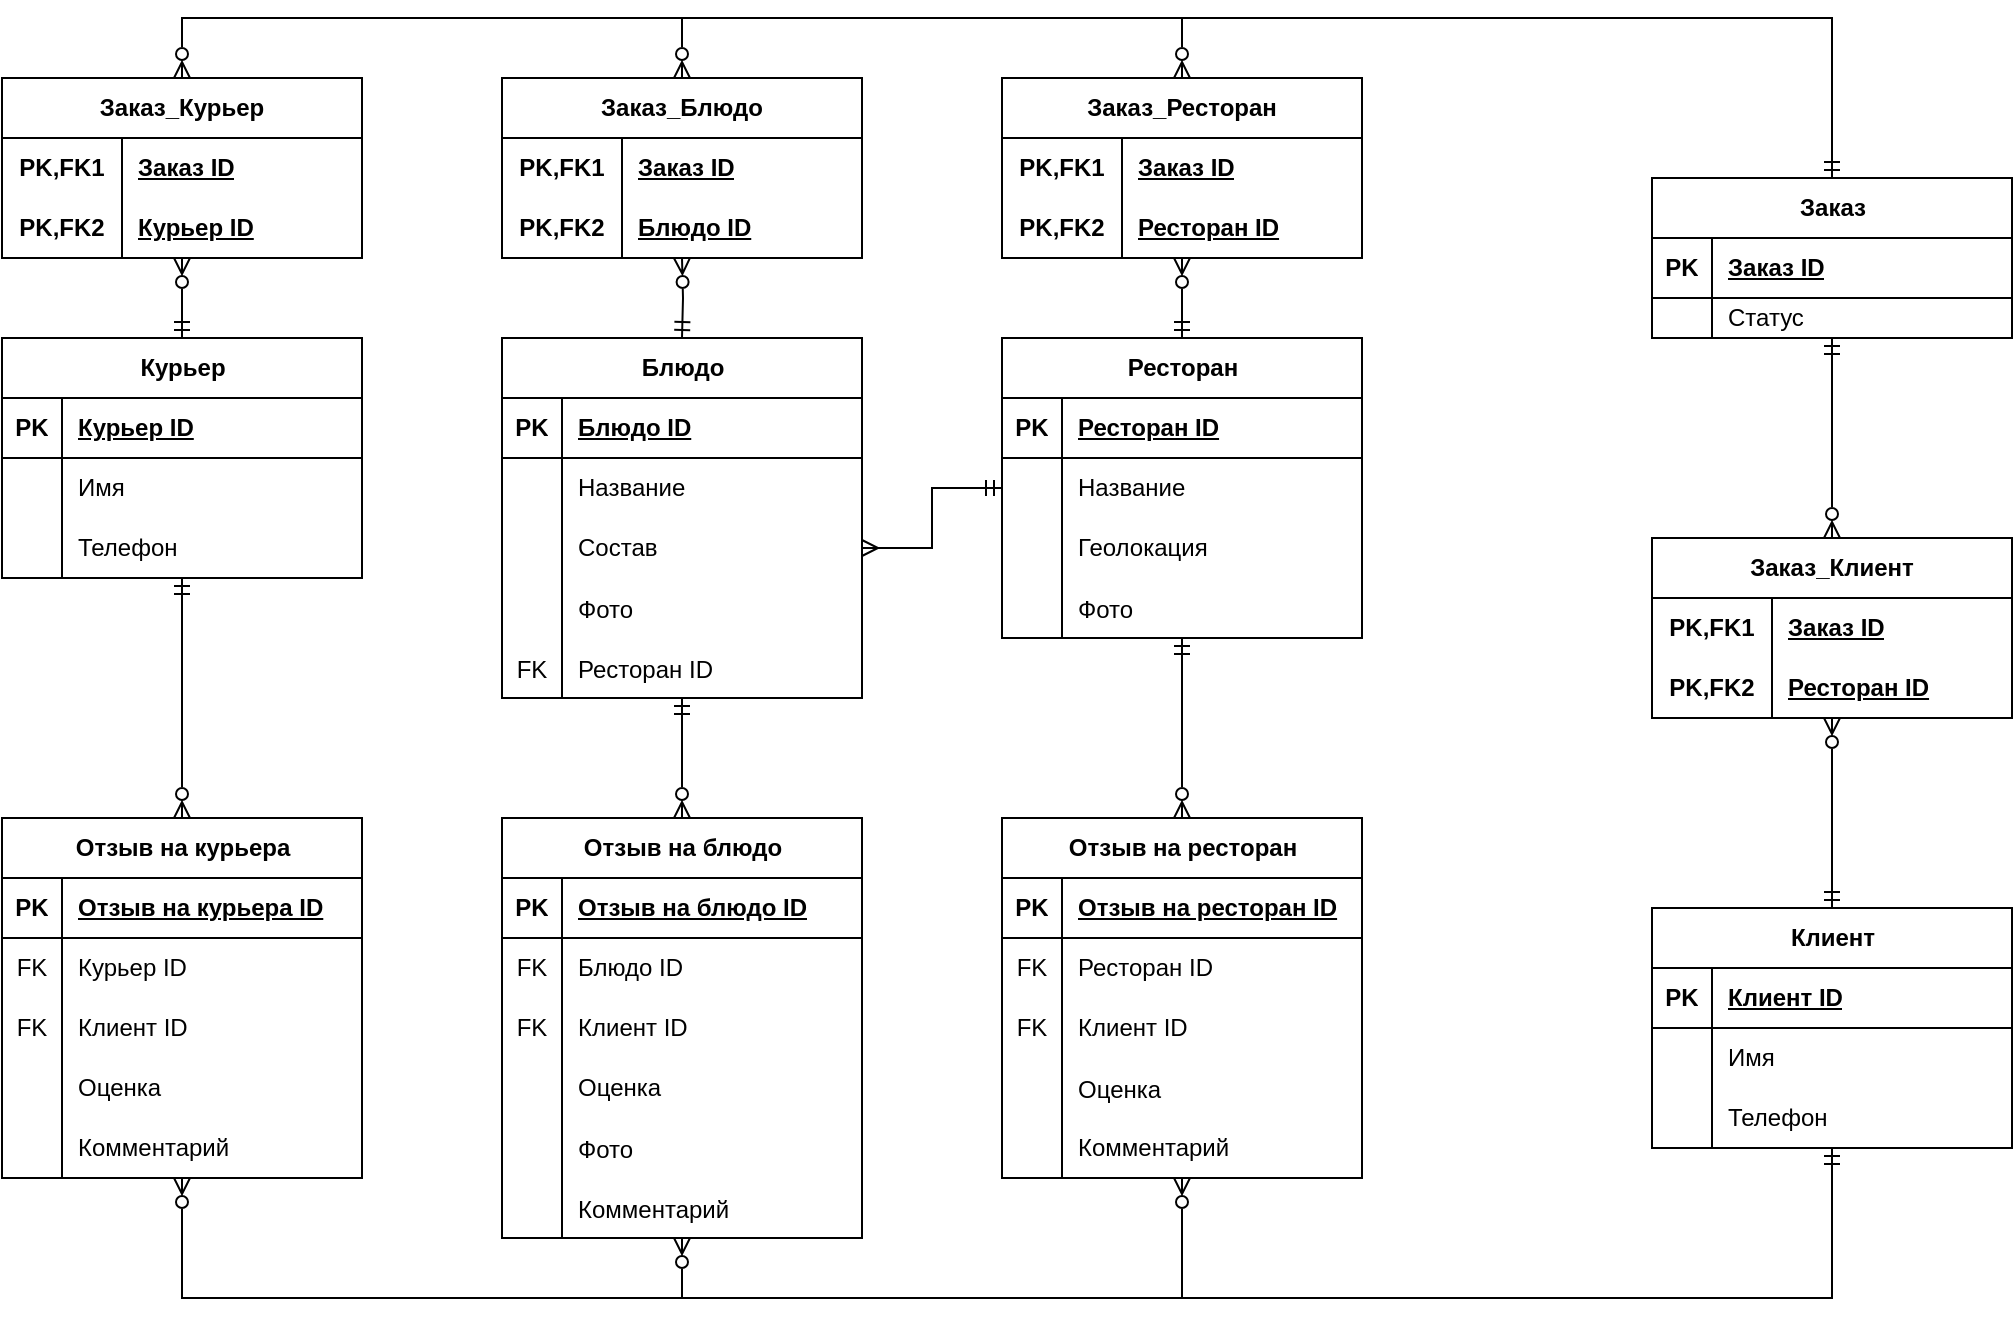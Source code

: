 <mxfile version="24.8.0">
  <diagram name="Page-1" id="Hon-2v7hIfbBx7mo5W0H">
    <mxGraphModel dx="977" dy="501" grid="1" gridSize="10" guides="1" tooltips="1" connect="1" arrows="1" fold="1" page="1" pageScale="1" pageWidth="850" pageHeight="1100" math="0" shadow="0">
      <root>
        <mxCell id="0" />
        <mxCell id="1" parent="0" />
        <mxCell id="lwvq9yXjSeHKphYVTlio-6" style="edgeStyle=orthogonalEdgeStyle;rounded=0;orthogonalLoop=1;jettySize=auto;html=1;endArrow=ERzeroToMany;endFill=0;startArrow=ERmandOne;startFill=0;" edge="1" parent="1" source="Fh8ir5fyB9EwEvUNNHdN-1" target="Fh8ir5fyB9EwEvUNNHdN-46">
          <mxGeometry relative="1" as="geometry">
            <Array as="points">
              <mxPoint x="1000" y="880" />
              <mxPoint x="425" y="880" />
            </Array>
          </mxGeometry>
        </mxCell>
        <mxCell id="lwvq9yXjSeHKphYVTlio-9" style="edgeStyle=orthogonalEdgeStyle;rounded=0;orthogonalLoop=1;jettySize=auto;html=1;startArrow=ERmandOne;startFill=0;endArrow=ERzeroToMany;endFill=0;" edge="1" parent="1" source="Fh8ir5fyB9EwEvUNNHdN-1" target="Fh8ir5fyB9EwEvUNNHdN-98">
          <mxGeometry relative="1" as="geometry">
            <Array as="points">
              <mxPoint x="1000" y="880" />
              <mxPoint x="175" y="880" />
            </Array>
          </mxGeometry>
        </mxCell>
        <mxCell id="Fh8ir5fyB9EwEvUNNHdN-1" value="Клиент" style="shape=table;startSize=30;container=1;collapsible=1;childLayout=tableLayout;fixedRows=1;rowLines=0;fontStyle=1;align=center;resizeLast=1;html=1;" parent="1" vertex="1">
          <mxGeometry x="910" y="685" width="180" height="120" as="geometry">
            <mxRectangle x="320" y="720" width="80" height="30" as="alternateBounds" />
          </mxGeometry>
        </mxCell>
        <mxCell id="Fh8ir5fyB9EwEvUNNHdN-2" value="" style="shape=tableRow;horizontal=0;startSize=0;swimlaneHead=0;swimlaneBody=0;fillColor=none;collapsible=0;dropTarget=0;points=[[0,0.5],[1,0.5]];portConstraint=eastwest;top=0;left=0;right=0;bottom=1;" parent="Fh8ir5fyB9EwEvUNNHdN-1" vertex="1">
          <mxGeometry y="30" width="180" height="30" as="geometry" />
        </mxCell>
        <mxCell id="Fh8ir5fyB9EwEvUNNHdN-3" value="PK" style="shape=partialRectangle;connectable=0;fillColor=none;top=0;left=0;bottom=0;right=0;fontStyle=1;overflow=hidden;whiteSpace=wrap;html=1;" parent="Fh8ir5fyB9EwEvUNNHdN-2" vertex="1">
          <mxGeometry width="30" height="30" as="geometry">
            <mxRectangle width="30" height="30" as="alternateBounds" />
          </mxGeometry>
        </mxCell>
        <mxCell id="Fh8ir5fyB9EwEvUNNHdN-4" value="Клиент ID" style="shape=partialRectangle;connectable=0;fillColor=none;top=0;left=0;bottom=0;right=0;align=left;spacingLeft=6;fontStyle=5;overflow=hidden;whiteSpace=wrap;html=1;" parent="Fh8ir5fyB9EwEvUNNHdN-2" vertex="1">
          <mxGeometry x="30" width="150" height="30" as="geometry">
            <mxRectangle width="150" height="30" as="alternateBounds" />
          </mxGeometry>
        </mxCell>
        <mxCell id="Fh8ir5fyB9EwEvUNNHdN-8" value="" style="shape=tableRow;horizontal=0;startSize=0;swimlaneHead=0;swimlaneBody=0;fillColor=none;collapsible=0;dropTarget=0;points=[[0,0.5],[1,0.5]];portConstraint=eastwest;top=0;left=0;right=0;bottom=0;" parent="Fh8ir5fyB9EwEvUNNHdN-1" vertex="1">
          <mxGeometry y="60" width="180" height="30" as="geometry" />
        </mxCell>
        <mxCell id="Fh8ir5fyB9EwEvUNNHdN-9" value="" style="shape=partialRectangle;connectable=0;fillColor=none;top=0;left=0;bottom=0;right=0;editable=1;overflow=hidden;whiteSpace=wrap;html=1;" parent="Fh8ir5fyB9EwEvUNNHdN-8" vertex="1">
          <mxGeometry width="30" height="30" as="geometry">
            <mxRectangle width="30" height="30" as="alternateBounds" />
          </mxGeometry>
        </mxCell>
        <mxCell id="Fh8ir5fyB9EwEvUNNHdN-10" value="Имя" style="shape=partialRectangle;connectable=0;fillColor=none;top=0;left=0;bottom=0;right=0;align=left;spacingLeft=6;overflow=hidden;whiteSpace=wrap;html=1;" parent="Fh8ir5fyB9EwEvUNNHdN-8" vertex="1">
          <mxGeometry x="30" width="150" height="30" as="geometry">
            <mxRectangle width="150" height="30" as="alternateBounds" />
          </mxGeometry>
        </mxCell>
        <mxCell id="Fh8ir5fyB9EwEvUNNHdN-11" value="" style="shape=tableRow;horizontal=0;startSize=0;swimlaneHead=0;swimlaneBody=0;fillColor=none;collapsible=0;dropTarget=0;points=[[0,0.5],[1,0.5]];portConstraint=eastwest;top=0;left=0;right=0;bottom=0;" parent="Fh8ir5fyB9EwEvUNNHdN-1" vertex="1">
          <mxGeometry y="90" width="180" height="30" as="geometry" />
        </mxCell>
        <mxCell id="Fh8ir5fyB9EwEvUNNHdN-12" value="" style="shape=partialRectangle;connectable=0;fillColor=none;top=0;left=0;bottom=0;right=0;editable=1;overflow=hidden;whiteSpace=wrap;html=1;" parent="Fh8ir5fyB9EwEvUNNHdN-11" vertex="1">
          <mxGeometry width="30" height="30" as="geometry">
            <mxRectangle width="30" height="30" as="alternateBounds" />
          </mxGeometry>
        </mxCell>
        <mxCell id="Fh8ir5fyB9EwEvUNNHdN-13" value="Телефон" style="shape=partialRectangle;connectable=0;fillColor=none;top=0;left=0;bottom=0;right=0;align=left;spacingLeft=6;overflow=hidden;whiteSpace=wrap;html=1;" parent="Fh8ir5fyB9EwEvUNNHdN-11" vertex="1">
          <mxGeometry x="30" width="150" height="30" as="geometry">
            <mxRectangle width="150" height="30" as="alternateBounds" />
          </mxGeometry>
        </mxCell>
        <mxCell id="Fh8ir5fyB9EwEvUNNHdN-18" value="Заказ" style="shape=table;startSize=30;container=1;collapsible=1;childLayout=tableLayout;fixedRows=1;rowLines=0;fontStyle=1;align=center;resizeLast=1;html=1;" parent="1" vertex="1">
          <mxGeometry x="910" y="320" width="180" height="80" as="geometry">
            <mxRectangle x="320" y="720" width="80" height="30" as="alternateBounds" />
          </mxGeometry>
        </mxCell>
        <mxCell id="Fh8ir5fyB9EwEvUNNHdN-19" value="" style="shape=tableRow;horizontal=0;startSize=0;swimlaneHead=0;swimlaneBody=0;fillColor=none;collapsible=0;dropTarget=0;points=[[0,0.5],[1,0.5]];portConstraint=eastwest;top=0;left=0;right=0;bottom=1;" parent="Fh8ir5fyB9EwEvUNNHdN-18" vertex="1">
          <mxGeometry y="30" width="180" height="30" as="geometry" />
        </mxCell>
        <mxCell id="Fh8ir5fyB9EwEvUNNHdN-20" value="PK" style="shape=partialRectangle;connectable=0;fillColor=none;top=0;left=0;bottom=0;right=0;fontStyle=1;overflow=hidden;whiteSpace=wrap;html=1;" parent="Fh8ir5fyB9EwEvUNNHdN-19" vertex="1">
          <mxGeometry width="30" height="30" as="geometry">
            <mxRectangle width="30" height="30" as="alternateBounds" />
          </mxGeometry>
        </mxCell>
        <mxCell id="Fh8ir5fyB9EwEvUNNHdN-21" value="Заказ ID" style="shape=partialRectangle;connectable=0;fillColor=none;top=0;left=0;bottom=0;right=0;align=left;spacingLeft=6;fontStyle=5;overflow=hidden;whiteSpace=wrap;html=1;" parent="Fh8ir5fyB9EwEvUNNHdN-19" vertex="1">
          <mxGeometry x="30" width="150" height="30" as="geometry">
            <mxRectangle width="150" height="30" as="alternateBounds" />
          </mxGeometry>
        </mxCell>
        <mxCell id="Fh8ir5fyB9EwEvUNNHdN-25" value="" style="shape=tableRow;horizontal=0;startSize=0;swimlaneHead=0;swimlaneBody=0;fillColor=none;collapsible=0;dropTarget=0;points=[[0,0.5],[1,0.5]];portConstraint=eastwest;top=0;left=0;right=0;bottom=0;" parent="Fh8ir5fyB9EwEvUNNHdN-18" vertex="1">
          <mxGeometry y="60" width="180" height="20" as="geometry" />
        </mxCell>
        <mxCell id="Fh8ir5fyB9EwEvUNNHdN-26" value="" style="shape=partialRectangle;connectable=0;fillColor=none;top=0;left=0;bottom=0;right=0;editable=1;overflow=hidden;whiteSpace=wrap;html=1;" parent="Fh8ir5fyB9EwEvUNNHdN-25" vertex="1">
          <mxGeometry width="30" height="20" as="geometry">
            <mxRectangle width="30" height="20" as="alternateBounds" />
          </mxGeometry>
        </mxCell>
        <mxCell id="Fh8ir5fyB9EwEvUNNHdN-27" value="Статус" style="shape=partialRectangle;connectable=0;fillColor=none;top=0;left=0;bottom=0;right=0;align=left;spacingLeft=6;overflow=hidden;whiteSpace=wrap;html=1;" parent="Fh8ir5fyB9EwEvUNNHdN-25" vertex="1">
          <mxGeometry x="30" width="150" height="20" as="geometry">
            <mxRectangle width="150" height="20" as="alternateBounds" />
          </mxGeometry>
        </mxCell>
        <mxCell id="lwvq9yXjSeHKphYVTlio-4" style="edgeStyle=orthogonalEdgeStyle;rounded=0;orthogonalLoop=1;jettySize=auto;html=1;startArrow=ERmandOne;startFill=0;endArrow=ERzeroToMany;endFill=0;" edge="1" parent="1" source="Fh8ir5fyB9EwEvUNNHdN-32" target="Fh8ir5fyB9EwEvUNNHdN-46">
          <mxGeometry relative="1" as="geometry" />
        </mxCell>
        <mxCell id="Fh8ir5fyB9EwEvUNNHdN-32" value="Блюдо" style="shape=table;startSize=30;container=1;collapsible=1;childLayout=tableLayout;fixedRows=1;rowLines=0;fontStyle=1;align=center;resizeLast=1;html=1;" parent="1" vertex="1">
          <mxGeometry x="335" y="400" width="180" height="180" as="geometry" />
        </mxCell>
        <mxCell id="Fh8ir5fyB9EwEvUNNHdN-33" value="" style="shape=tableRow;horizontal=0;startSize=0;swimlaneHead=0;swimlaneBody=0;fillColor=none;collapsible=0;dropTarget=0;points=[[0,0.5],[1,0.5]];portConstraint=eastwest;top=0;left=0;right=0;bottom=1;" parent="Fh8ir5fyB9EwEvUNNHdN-32" vertex="1">
          <mxGeometry y="30" width="180" height="30" as="geometry" />
        </mxCell>
        <mxCell id="Fh8ir5fyB9EwEvUNNHdN-34" value="PK" style="shape=partialRectangle;connectable=0;fillColor=none;top=0;left=0;bottom=0;right=0;fontStyle=1;overflow=hidden;whiteSpace=wrap;html=1;" parent="Fh8ir5fyB9EwEvUNNHdN-33" vertex="1">
          <mxGeometry width="30" height="30" as="geometry">
            <mxRectangle width="30" height="30" as="alternateBounds" />
          </mxGeometry>
        </mxCell>
        <mxCell id="Fh8ir5fyB9EwEvUNNHdN-35" value="Блюдо ID" style="shape=partialRectangle;connectable=0;fillColor=none;top=0;left=0;bottom=0;right=0;align=left;spacingLeft=6;fontStyle=5;overflow=hidden;whiteSpace=wrap;html=1;" parent="Fh8ir5fyB9EwEvUNNHdN-33" vertex="1">
          <mxGeometry x="30" width="150" height="30" as="geometry">
            <mxRectangle width="150" height="30" as="alternateBounds" />
          </mxGeometry>
        </mxCell>
        <mxCell id="Fh8ir5fyB9EwEvUNNHdN-36" value="" style="shape=tableRow;horizontal=0;startSize=0;swimlaneHead=0;swimlaneBody=0;fillColor=none;collapsible=0;dropTarget=0;points=[[0,0.5],[1,0.5]];portConstraint=eastwest;top=0;left=0;right=0;bottom=0;" parent="Fh8ir5fyB9EwEvUNNHdN-32" vertex="1">
          <mxGeometry y="60" width="180" height="30" as="geometry" />
        </mxCell>
        <mxCell id="Fh8ir5fyB9EwEvUNNHdN-37" value="" style="shape=partialRectangle;connectable=0;fillColor=none;top=0;left=0;bottom=0;right=0;editable=1;overflow=hidden;whiteSpace=wrap;html=1;" parent="Fh8ir5fyB9EwEvUNNHdN-36" vertex="1">
          <mxGeometry width="30" height="30" as="geometry">
            <mxRectangle width="30" height="30" as="alternateBounds" />
          </mxGeometry>
        </mxCell>
        <mxCell id="Fh8ir5fyB9EwEvUNNHdN-38" value="Название" style="shape=partialRectangle;connectable=0;fillColor=none;top=0;left=0;bottom=0;right=0;align=left;spacingLeft=6;overflow=hidden;whiteSpace=wrap;html=1;" parent="Fh8ir5fyB9EwEvUNNHdN-36" vertex="1">
          <mxGeometry x="30" width="150" height="30" as="geometry">
            <mxRectangle width="150" height="30" as="alternateBounds" />
          </mxGeometry>
        </mxCell>
        <mxCell id="Fh8ir5fyB9EwEvUNNHdN-39" value="" style="shape=tableRow;horizontal=0;startSize=0;swimlaneHead=0;swimlaneBody=0;fillColor=none;collapsible=0;dropTarget=0;points=[[0,0.5],[1,0.5]];portConstraint=eastwest;top=0;left=0;right=0;bottom=0;" parent="Fh8ir5fyB9EwEvUNNHdN-32" vertex="1">
          <mxGeometry y="90" width="180" height="30" as="geometry" />
        </mxCell>
        <mxCell id="Fh8ir5fyB9EwEvUNNHdN-40" value="" style="shape=partialRectangle;connectable=0;fillColor=none;top=0;left=0;bottom=0;right=0;editable=1;overflow=hidden;whiteSpace=wrap;html=1;" parent="Fh8ir5fyB9EwEvUNNHdN-39" vertex="1">
          <mxGeometry width="30" height="30" as="geometry">
            <mxRectangle width="30" height="30" as="alternateBounds" />
          </mxGeometry>
        </mxCell>
        <mxCell id="Fh8ir5fyB9EwEvUNNHdN-41" value="Состав" style="shape=partialRectangle;connectable=0;fillColor=none;top=0;left=0;bottom=0;right=0;align=left;spacingLeft=6;overflow=hidden;whiteSpace=wrap;html=1;" parent="Fh8ir5fyB9EwEvUNNHdN-39" vertex="1">
          <mxGeometry x="30" width="150" height="30" as="geometry">
            <mxRectangle width="150" height="30" as="alternateBounds" />
          </mxGeometry>
        </mxCell>
        <mxCell id="lwvq9yXjSeHKphYVTlio-14" value="" style="shape=tableRow;horizontal=0;startSize=0;swimlaneHead=0;swimlaneBody=0;fillColor=none;collapsible=0;dropTarget=0;points=[[0,0.5],[1,0.5]];portConstraint=eastwest;top=0;left=0;right=0;bottom=0;" vertex="1" parent="Fh8ir5fyB9EwEvUNNHdN-32">
          <mxGeometry y="120" width="180" height="30" as="geometry" />
        </mxCell>
        <mxCell id="lwvq9yXjSeHKphYVTlio-15" value="" style="shape=partialRectangle;connectable=0;fillColor=none;top=0;left=0;bottom=0;right=0;editable=1;overflow=hidden;" vertex="1" parent="lwvq9yXjSeHKphYVTlio-14">
          <mxGeometry width="30" height="30" as="geometry">
            <mxRectangle width="30" height="30" as="alternateBounds" />
          </mxGeometry>
        </mxCell>
        <mxCell id="lwvq9yXjSeHKphYVTlio-16" value="Фото" style="shape=partialRectangle;connectable=0;fillColor=none;top=0;left=0;bottom=0;right=0;align=left;spacingLeft=6;overflow=hidden;" vertex="1" parent="lwvq9yXjSeHKphYVTlio-14">
          <mxGeometry x="30" width="150" height="30" as="geometry">
            <mxRectangle width="150" height="30" as="alternateBounds" />
          </mxGeometry>
        </mxCell>
        <mxCell id="Fh8ir5fyB9EwEvUNNHdN-117" value="" style="shape=tableRow;horizontal=0;startSize=0;swimlaneHead=0;swimlaneBody=0;fillColor=none;collapsible=0;dropTarget=0;points=[[0,0.5],[1,0.5]];portConstraint=eastwest;top=0;left=0;right=0;bottom=0;" parent="Fh8ir5fyB9EwEvUNNHdN-32" vertex="1">
          <mxGeometry y="150" width="180" height="30" as="geometry" />
        </mxCell>
        <mxCell id="Fh8ir5fyB9EwEvUNNHdN-118" value="FK" style="shape=partialRectangle;connectable=0;fillColor=none;top=0;left=0;bottom=0;right=0;editable=1;overflow=hidden;" parent="Fh8ir5fyB9EwEvUNNHdN-117" vertex="1">
          <mxGeometry width="30" height="30" as="geometry">
            <mxRectangle width="30" height="30" as="alternateBounds" />
          </mxGeometry>
        </mxCell>
        <mxCell id="Fh8ir5fyB9EwEvUNNHdN-119" value="Ресторан ID" style="shape=partialRectangle;connectable=0;fillColor=none;top=0;left=0;bottom=0;right=0;align=left;spacingLeft=6;overflow=hidden;" parent="Fh8ir5fyB9EwEvUNNHdN-117" vertex="1">
          <mxGeometry x="30" width="150" height="30" as="geometry">
            <mxRectangle width="150" height="30" as="alternateBounds" />
          </mxGeometry>
        </mxCell>
        <mxCell id="Fh8ir5fyB9EwEvUNNHdN-46" value="Отзыв на блюдо" style="shape=table;startSize=30;container=1;collapsible=1;childLayout=tableLayout;fixedRows=1;rowLines=0;fontStyle=1;align=center;resizeLast=1;html=1;" parent="1" vertex="1">
          <mxGeometry x="335" y="640" width="180" height="210" as="geometry" />
        </mxCell>
        <mxCell id="Fh8ir5fyB9EwEvUNNHdN-47" value="" style="shape=tableRow;horizontal=0;startSize=0;swimlaneHead=0;swimlaneBody=0;fillColor=none;collapsible=0;dropTarget=0;points=[[0,0.5],[1,0.5]];portConstraint=eastwest;top=0;left=0;right=0;bottom=1;" parent="Fh8ir5fyB9EwEvUNNHdN-46" vertex="1">
          <mxGeometry y="30" width="180" height="30" as="geometry" />
        </mxCell>
        <mxCell id="Fh8ir5fyB9EwEvUNNHdN-48" value="PK" style="shape=partialRectangle;connectable=0;fillColor=none;top=0;left=0;bottom=0;right=0;fontStyle=1;overflow=hidden;whiteSpace=wrap;html=1;" parent="Fh8ir5fyB9EwEvUNNHdN-47" vertex="1">
          <mxGeometry width="30" height="30" as="geometry">
            <mxRectangle width="30" height="30" as="alternateBounds" />
          </mxGeometry>
        </mxCell>
        <mxCell id="Fh8ir5fyB9EwEvUNNHdN-49" value="Отзыв на блюдо ID" style="shape=partialRectangle;connectable=0;fillColor=none;top=0;left=0;bottom=0;right=0;align=left;spacingLeft=6;fontStyle=5;overflow=hidden;whiteSpace=wrap;html=1;" parent="Fh8ir5fyB9EwEvUNNHdN-47" vertex="1">
          <mxGeometry x="30" width="150" height="30" as="geometry">
            <mxRectangle width="150" height="30" as="alternateBounds" />
          </mxGeometry>
        </mxCell>
        <mxCell id="Fh8ir5fyB9EwEvUNNHdN-50" value="" style="shape=tableRow;horizontal=0;startSize=0;swimlaneHead=0;swimlaneBody=0;fillColor=none;collapsible=0;dropTarget=0;points=[[0,0.5],[1,0.5]];portConstraint=eastwest;top=0;left=0;right=0;bottom=0;" parent="Fh8ir5fyB9EwEvUNNHdN-46" vertex="1">
          <mxGeometry y="60" width="180" height="30" as="geometry" />
        </mxCell>
        <mxCell id="Fh8ir5fyB9EwEvUNNHdN-51" value="FK" style="shape=partialRectangle;connectable=0;fillColor=none;top=0;left=0;bottom=0;right=0;editable=1;overflow=hidden;whiteSpace=wrap;html=1;" parent="Fh8ir5fyB9EwEvUNNHdN-50" vertex="1">
          <mxGeometry width="30" height="30" as="geometry">
            <mxRectangle width="30" height="30" as="alternateBounds" />
          </mxGeometry>
        </mxCell>
        <mxCell id="Fh8ir5fyB9EwEvUNNHdN-52" value="Блюдо ID" style="shape=partialRectangle;connectable=0;fillColor=none;top=0;left=0;bottom=0;right=0;align=left;spacingLeft=6;overflow=hidden;whiteSpace=wrap;html=1;" parent="Fh8ir5fyB9EwEvUNNHdN-50" vertex="1">
          <mxGeometry x="30" width="150" height="30" as="geometry">
            <mxRectangle width="150" height="30" as="alternateBounds" />
          </mxGeometry>
        </mxCell>
        <mxCell id="Fh8ir5fyB9EwEvUNNHdN-53" value="" style="shape=tableRow;horizontal=0;startSize=0;swimlaneHead=0;swimlaneBody=0;fillColor=none;collapsible=0;dropTarget=0;points=[[0,0.5],[1,0.5]];portConstraint=eastwest;top=0;left=0;right=0;bottom=0;" parent="Fh8ir5fyB9EwEvUNNHdN-46" vertex="1">
          <mxGeometry y="90" width="180" height="30" as="geometry" />
        </mxCell>
        <mxCell id="Fh8ir5fyB9EwEvUNNHdN-54" value="FK" style="shape=partialRectangle;connectable=0;fillColor=none;top=0;left=0;bottom=0;right=0;editable=1;overflow=hidden;whiteSpace=wrap;html=1;" parent="Fh8ir5fyB9EwEvUNNHdN-53" vertex="1">
          <mxGeometry width="30" height="30" as="geometry">
            <mxRectangle width="30" height="30" as="alternateBounds" />
          </mxGeometry>
        </mxCell>
        <mxCell id="Fh8ir5fyB9EwEvUNNHdN-55" value="Клиент ID" style="shape=partialRectangle;connectable=0;fillColor=none;top=0;left=0;bottom=0;right=0;align=left;spacingLeft=6;overflow=hidden;whiteSpace=wrap;html=1;" parent="Fh8ir5fyB9EwEvUNNHdN-53" vertex="1">
          <mxGeometry x="30" width="150" height="30" as="geometry">
            <mxRectangle width="150" height="30" as="alternateBounds" />
          </mxGeometry>
        </mxCell>
        <mxCell id="Fh8ir5fyB9EwEvUNNHdN-56" value="" style="shape=tableRow;horizontal=0;startSize=0;swimlaneHead=0;swimlaneBody=0;fillColor=none;collapsible=0;dropTarget=0;points=[[0,0.5],[1,0.5]];portConstraint=eastwest;top=0;left=0;right=0;bottom=0;" parent="Fh8ir5fyB9EwEvUNNHdN-46" vertex="1">
          <mxGeometry y="120" width="180" height="30" as="geometry" />
        </mxCell>
        <mxCell id="Fh8ir5fyB9EwEvUNNHdN-57" value="" style="shape=partialRectangle;connectable=0;fillColor=none;top=0;left=0;bottom=0;right=0;editable=1;overflow=hidden;whiteSpace=wrap;html=1;" parent="Fh8ir5fyB9EwEvUNNHdN-56" vertex="1">
          <mxGeometry width="30" height="30" as="geometry">
            <mxRectangle width="30" height="30" as="alternateBounds" />
          </mxGeometry>
        </mxCell>
        <mxCell id="Fh8ir5fyB9EwEvUNNHdN-58" value="Оценка" style="shape=partialRectangle;connectable=0;fillColor=none;top=0;left=0;bottom=0;right=0;align=left;spacingLeft=6;overflow=hidden;whiteSpace=wrap;html=1;" parent="Fh8ir5fyB9EwEvUNNHdN-56" vertex="1">
          <mxGeometry x="30" width="150" height="30" as="geometry">
            <mxRectangle width="150" height="30" as="alternateBounds" />
          </mxGeometry>
        </mxCell>
        <mxCell id="lwvq9yXjSeHKphYVTlio-23" value="" style="shape=tableRow;horizontal=0;startSize=0;swimlaneHead=0;swimlaneBody=0;fillColor=none;collapsible=0;dropTarget=0;points=[[0,0.5],[1,0.5]];portConstraint=eastwest;top=0;left=0;right=0;bottom=0;" vertex="1" parent="Fh8ir5fyB9EwEvUNNHdN-46">
          <mxGeometry y="150" width="180" height="30" as="geometry" />
        </mxCell>
        <mxCell id="lwvq9yXjSeHKphYVTlio-24" value="" style="shape=partialRectangle;connectable=0;fillColor=none;top=0;left=0;bottom=0;right=0;editable=1;overflow=hidden;" vertex="1" parent="lwvq9yXjSeHKphYVTlio-23">
          <mxGeometry width="30" height="30" as="geometry">
            <mxRectangle width="30" height="30" as="alternateBounds" />
          </mxGeometry>
        </mxCell>
        <mxCell id="lwvq9yXjSeHKphYVTlio-25" value="Фото" style="shape=partialRectangle;connectable=0;fillColor=none;top=0;left=0;bottom=0;right=0;align=left;spacingLeft=6;overflow=hidden;" vertex="1" parent="lwvq9yXjSeHKphYVTlio-23">
          <mxGeometry x="30" width="150" height="30" as="geometry">
            <mxRectangle width="150" height="30" as="alternateBounds" />
          </mxGeometry>
        </mxCell>
        <mxCell id="Fh8ir5fyB9EwEvUNNHdN-113" value="" style="shape=tableRow;horizontal=0;startSize=0;swimlaneHead=0;swimlaneBody=0;fillColor=none;collapsible=0;dropTarget=0;points=[[0,0.5],[1,0.5]];portConstraint=eastwest;top=0;left=0;right=0;bottom=0;" parent="Fh8ir5fyB9EwEvUNNHdN-46" vertex="1">
          <mxGeometry y="180" width="180" height="30" as="geometry" />
        </mxCell>
        <mxCell id="Fh8ir5fyB9EwEvUNNHdN-114" value="" style="shape=partialRectangle;connectable=0;fillColor=none;top=0;left=0;bottom=0;right=0;editable=1;overflow=hidden;" parent="Fh8ir5fyB9EwEvUNNHdN-113" vertex="1">
          <mxGeometry width="30" height="30" as="geometry">
            <mxRectangle width="30" height="30" as="alternateBounds" />
          </mxGeometry>
        </mxCell>
        <mxCell id="Fh8ir5fyB9EwEvUNNHdN-115" value="Комментарий" style="shape=partialRectangle;connectable=0;fillColor=none;top=0;left=0;bottom=0;right=0;align=left;spacingLeft=6;overflow=hidden;" parent="Fh8ir5fyB9EwEvUNNHdN-113" vertex="1">
          <mxGeometry x="30" width="150" height="30" as="geometry">
            <mxRectangle width="150" height="30" as="alternateBounds" />
          </mxGeometry>
        </mxCell>
        <mxCell id="Fh8ir5fyB9EwEvUNNHdN-59" value="Ресторан" style="shape=table;startSize=30;container=1;collapsible=1;childLayout=tableLayout;fixedRows=1;rowLines=0;fontStyle=1;align=center;resizeLast=1;html=1;" parent="1" vertex="1">
          <mxGeometry x="585" y="400" width="180" height="150" as="geometry" />
        </mxCell>
        <mxCell id="Fh8ir5fyB9EwEvUNNHdN-60" value="" style="shape=tableRow;horizontal=0;startSize=0;swimlaneHead=0;swimlaneBody=0;fillColor=none;collapsible=0;dropTarget=0;points=[[0,0.5],[1,0.5]];portConstraint=eastwest;top=0;left=0;right=0;bottom=1;" parent="Fh8ir5fyB9EwEvUNNHdN-59" vertex="1">
          <mxGeometry y="30" width="180" height="30" as="geometry" />
        </mxCell>
        <mxCell id="Fh8ir5fyB9EwEvUNNHdN-61" value="PK" style="shape=partialRectangle;connectable=0;fillColor=none;top=0;left=0;bottom=0;right=0;fontStyle=1;overflow=hidden;whiteSpace=wrap;html=1;" parent="Fh8ir5fyB9EwEvUNNHdN-60" vertex="1">
          <mxGeometry width="30" height="30" as="geometry">
            <mxRectangle width="30" height="30" as="alternateBounds" />
          </mxGeometry>
        </mxCell>
        <mxCell id="Fh8ir5fyB9EwEvUNNHdN-62" value="Ресторан ID" style="shape=partialRectangle;connectable=0;fillColor=none;top=0;left=0;bottom=0;right=0;align=left;spacingLeft=6;fontStyle=5;overflow=hidden;whiteSpace=wrap;html=1;" parent="Fh8ir5fyB9EwEvUNNHdN-60" vertex="1">
          <mxGeometry x="30" width="150" height="30" as="geometry">
            <mxRectangle width="150" height="30" as="alternateBounds" />
          </mxGeometry>
        </mxCell>
        <mxCell id="Fh8ir5fyB9EwEvUNNHdN-63" value="" style="shape=tableRow;horizontal=0;startSize=0;swimlaneHead=0;swimlaneBody=0;fillColor=none;collapsible=0;dropTarget=0;points=[[0,0.5],[1,0.5]];portConstraint=eastwest;top=0;left=0;right=0;bottom=0;" parent="Fh8ir5fyB9EwEvUNNHdN-59" vertex="1">
          <mxGeometry y="60" width="180" height="30" as="geometry" />
        </mxCell>
        <mxCell id="Fh8ir5fyB9EwEvUNNHdN-64" value="" style="shape=partialRectangle;connectable=0;fillColor=none;top=0;left=0;bottom=0;right=0;editable=1;overflow=hidden;whiteSpace=wrap;html=1;" parent="Fh8ir5fyB9EwEvUNNHdN-63" vertex="1">
          <mxGeometry width="30" height="30" as="geometry">
            <mxRectangle width="30" height="30" as="alternateBounds" />
          </mxGeometry>
        </mxCell>
        <mxCell id="Fh8ir5fyB9EwEvUNNHdN-65" value="Название" style="shape=partialRectangle;connectable=0;fillColor=none;top=0;left=0;bottom=0;right=0;align=left;spacingLeft=6;overflow=hidden;whiteSpace=wrap;html=1;" parent="Fh8ir5fyB9EwEvUNNHdN-63" vertex="1">
          <mxGeometry x="30" width="150" height="30" as="geometry">
            <mxRectangle width="150" height="30" as="alternateBounds" />
          </mxGeometry>
        </mxCell>
        <mxCell id="Fh8ir5fyB9EwEvUNNHdN-66" value="" style="shape=tableRow;horizontal=0;startSize=0;swimlaneHead=0;swimlaneBody=0;fillColor=none;collapsible=0;dropTarget=0;points=[[0,0.5],[1,0.5]];portConstraint=eastwest;top=0;left=0;right=0;bottom=0;" parent="Fh8ir5fyB9EwEvUNNHdN-59" vertex="1">
          <mxGeometry y="90" width="180" height="30" as="geometry" />
        </mxCell>
        <mxCell id="Fh8ir5fyB9EwEvUNNHdN-67" value="" style="shape=partialRectangle;connectable=0;fillColor=none;top=0;left=0;bottom=0;right=0;editable=1;overflow=hidden;whiteSpace=wrap;html=1;" parent="Fh8ir5fyB9EwEvUNNHdN-66" vertex="1">
          <mxGeometry width="30" height="30" as="geometry">
            <mxRectangle width="30" height="30" as="alternateBounds" />
          </mxGeometry>
        </mxCell>
        <mxCell id="Fh8ir5fyB9EwEvUNNHdN-68" value="Геолокация" style="shape=partialRectangle;connectable=0;fillColor=none;top=0;left=0;bottom=0;right=0;align=left;spacingLeft=6;overflow=hidden;whiteSpace=wrap;html=1;" parent="Fh8ir5fyB9EwEvUNNHdN-66" vertex="1">
          <mxGeometry x="30" width="150" height="30" as="geometry">
            <mxRectangle width="150" height="30" as="alternateBounds" />
          </mxGeometry>
        </mxCell>
        <mxCell id="lwvq9yXjSeHKphYVTlio-20" value="" style="shape=tableRow;horizontal=0;startSize=0;swimlaneHead=0;swimlaneBody=0;fillColor=none;collapsible=0;dropTarget=0;points=[[0,0.5],[1,0.5]];portConstraint=eastwest;top=0;left=0;right=0;bottom=0;" vertex="1" parent="Fh8ir5fyB9EwEvUNNHdN-59">
          <mxGeometry y="120" width="180" height="30" as="geometry" />
        </mxCell>
        <mxCell id="lwvq9yXjSeHKphYVTlio-21" value="" style="shape=partialRectangle;connectable=0;fillColor=none;top=0;left=0;bottom=0;right=0;editable=1;overflow=hidden;" vertex="1" parent="lwvq9yXjSeHKphYVTlio-20">
          <mxGeometry width="30" height="30" as="geometry">
            <mxRectangle width="30" height="30" as="alternateBounds" />
          </mxGeometry>
        </mxCell>
        <mxCell id="lwvq9yXjSeHKphYVTlio-22" value="Фото" style="shape=partialRectangle;connectable=0;fillColor=none;top=0;left=0;bottom=0;right=0;align=left;spacingLeft=6;overflow=hidden;" vertex="1" parent="lwvq9yXjSeHKphYVTlio-20">
          <mxGeometry x="30" width="150" height="30" as="geometry">
            <mxRectangle width="150" height="30" as="alternateBounds" />
          </mxGeometry>
        </mxCell>
        <mxCell id="Fh8ir5fyB9EwEvUNNHdN-72" value="Отзыв на ресторан" style="shape=table;startSize=30;container=1;collapsible=1;childLayout=tableLayout;fixedRows=1;rowLines=0;fontStyle=1;align=center;resizeLast=1;html=1;" parent="1" vertex="1">
          <mxGeometry x="585" y="640" width="180" height="180" as="geometry" />
        </mxCell>
        <mxCell id="Fh8ir5fyB9EwEvUNNHdN-73" value="" style="shape=tableRow;horizontal=0;startSize=0;swimlaneHead=0;swimlaneBody=0;fillColor=none;collapsible=0;dropTarget=0;points=[[0,0.5],[1,0.5]];portConstraint=eastwest;top=0;left=0;right=0;bottom=1;" parent="Fh8ir5fyB9EwEvUNNHdN-72" vertex="1">
          <mxGeometry y="30" width="180" height="30" as="geometry" />
        </mxCell>
        <mxCell id="Fh8ir5fyB9EwEvUNNHdN-74" value="PK" style="shape=partialRectangle;connectable=0;fillColor=none;top=0;left=0;bottom=0;right=0;fontStyle=1;overflow=hidden;whiteSpace=wrap;html=1;" parent="Fh8ir5fyB9EwEvUNNHdN-73" vertex="1">
          <mxGeometry width="30" height="30" as="geometry">
            <mxRectangle width="30" height="30" as="alternateBounds" />
          </mxGeometry>
        </mxCell>
        <mxCell id="Fh8ir5fyB9EwEvUNNHdN-75" value="&lt;span style=&quot;text-align: center; text-wrap: nowrap;&quot;&gt;Отзыв на ресторан ID&lt;/span&gt;" style="shape=partialRectangle;connectable=0;fillColor=none;top=0;left=0;bottom=0;right=0;align=left;spacingLeft=6;fontStyle=5;overflow=hidden;whiteSpace=wrap;html=1;" parent="Fh8ir5fyB9EwEvUNNHdN-73" vertex="1">
          <mxGeometry x="30" width="150" height="30" as="geometry">
            <mxRectangle width="150" height="30" as="alternateBounds" />
          </mxGeometry>
        </mxCell>
        <mxCell id="Fh8ir5fyB9EwEvUNNHdN-76" value="" style="shape=tableRow;horizontal=0;startSize=0;swimlaneHead=0;swimlaneBody=0;fillColor=none;collapsible=0;dropTarget=0;points=[[0,0.5],[1,0.5]];portConstraint=eastwest;top=0;left=0;right=0;bottom=0;" parent="Fh8ir5fyB9EwEvUNNHdN-72" vertex="1">
          <mxGeometry y="60" width="180" height="30" as="geometry" />
        </mxCell>
        <mxCell id="Fh8ir5fyB9EwEvUNNHdN-77" value="FK" style="shape=partialRectangle;connectable=0;fillColor=none;top=0;left=0;bottom=0;right=0;editable=1;overflow=hidden;whiteSpace=wrap;html=1;" parent="Fh8ir5fyB9EwEvUNNHdN-76" vertex="1">
          <mxGeometry width="30" height="30" as="geometry">
            <mxRectangle width="30" height="30" as="alternateBounds" />
          </mxGeometry>
        </mxCell>
        <mxCell id="Fh8ir5fyB9EwEvUNNHdN-78" value="Ресторан ID" style="shape=partialRectangle;connectable=0;fillColor=none;top=0;left=0;bottom=0;right=0;align=left;spacingLeft=6;overflow=hidden;whiteSpace=wrap;html=1;" parent="Fh8ir5fyB9EwEvUNNHdN-76" vertex="1">
          <mxGeometry x="30" width="150" height="30" as="geometry">
            <mxRectangle width="150" height="30" as="alternateBounds" />
          </mxGeometry>
        </mxCell>
        <mxCell id="Fh8ir5fyB9EwEvUNNHdN-79" value="" style="shape=tableRow;horizontal=0;startSize=0;swimlaneHead=0;swimlaneBody=0;fillColor=none;collapsible=0;dropTarget=0;points=[[0,0.5],[1,0.5]];portConstraint=eastwest;top=0;left=0;right=0;bottom=0;" parent="Fh8ir5fyB9EwEvUNNHdN-72" vertex="1">
          <mxGeometry y="90" width="180" height="30" as="geometry" />
        </mxCell>
        <mxCell id="Fh8ir5fyB9EwEvUNNHdN-80" value="FK" style="shape=partialRectangle;connectable=0;fillColor=none;top=0;left=0;bottom=0;right=0;editable=1;overflow=hidden;whiteSpace=wrap;html=1;" parent="Fh8ir5fyB9EwEvUNNHdN-79" vertex="1">
          <mxGeometry width="30" height="30" as="geometry">
            <mxRectangle width="30" height="30" as="alternateBounds" />
          </mxGeometry>
        </mxCell>
        <mxCell id="Fh8ir5fyB9EwEvUNNHdN-81" value="Клиент ID" style="shape=partialRectangle;connectable=0;fillColor=none;top=0;left=0;bottom=0;right=0;align=left;spacingLeft=6;overflow=hidden;whiteSpace=wrap;html=1;" parent="Fh8ir5fyB9EwEvUNNHdN-79" vertex="1">
          <mxGeometry x="30" width="150" height="30" as="geometry">
            <mxRectangle width="150" height="30" as="alternateBounds" />
          </mxGeometry>
        </mxCell>
        <mxCell id="Fh8ir5fyB9EwEvUNNHdN-136" value="" style="shape=tableRow;horizontal=0;startSize=0;swimlaneHead=0;swimlaneBody=0;fillColor=none;collapsible=0;dropTarget=0;points=[[0,0.5],[1,0.5]];portConstraint=eastwest;top=0;left=0;right=0;bottom=0;" parent="Fh8ir5fyB9EwEvUNNHdN-72" vertex="1">
          <mxGeometry y="120" width="180" height="30" as="geometry" />
        </mxCell>
        <mxCell id="Fh8ir5fyB9EwEvUNNHdN-137" value="" style="shape=partialRectangle;connectable=0;fillColor=none;top=0;left=0;bottom=0;right=0;editable=1;overflow=hidden;" parent="Fh8ir5fyB9EwEvUNNHdN-136" vertex="1">
          <mxGeometry width="30" height="30" as="geometry">
            <mxRectangle width="30" height="30" as="alternateBounds" />
          </mxGeometry>
        </mxCell>
        <mxCell id="Fh8ir5fyB9EwEvUNNHdN-138" value="Оценка" style="shape=partialRectangle;connectable=0;fillColor=none;top=0;left=0;bottom=0;right=0;align=left;spacingLeft=6;overflow=hidden;" parent="Fh8ir5fyB9EwEvUNNHdN-136" vertex="1">
          <mxGeometry x="30" width="150" height="30" as="geometry">
            <mxRectangle width="150" height="30" as="alternateBounds" />
          </mxGeometry>
        </mxCell>
        <mxCell id="Fh8ir5fyB9EwEvUNNHdN-82" value="" style="shape=tableRow;horizontal=0;startSize=0;swimlaneHead=0;swimlaneBody=0;fillColor=none;collapsible=0;dropTarget=0;points=[[0,0.5],[1,0.5]];portConstraint=eastwest;top=0;left=0;right=0;bottom=0;" parent="Fh8ir5fyB9EwEvUNNHdN-72" vertex="1">
          <mxGeometry y="150" width="180" height="30" as="geometry" />
        </mxCell>
        <mxCell id="Fh8ir5fyB9EwEvUNNHdN-83" value="" style="shape=partialRectangle;connectable=0;fillColor=none;top=0;left=0;bottom=0;right=0;editable=1;overflow=hidden;whiteSpace=wrap;html=1;" parent="Fh8ir5fyB9EwEvUNNHdN-82" vertex="1">
          <mxGeometry width="30" height="30" as="geometry">
            <mxRectangle width="30" height="30" as="alternateBounds" />
          </mxGeometry>
        </mxCell>
        <mxCell id="Fh8ir5fyB9EwEvUNNHdN-84" value="Комментарий" style="shape=partialRectangle;connectable=0;fillColor=none;top=0;left=0;bottom=0;right=0;align=left;spacingLeft=6;overflow=hidden;whiteSpace=wrap;html=1;" parent="Fh8ir5fyB9EwEvUNNHdN-82" vertex="1">
          <mxGeometry x="30" width="150" height="30" as="geometry">
            <mxRectangle width="150" height="30" as="alternateBounds" />
          </mxGeometry>
        </mxCell>
        <mxCell id="lwvq9yXjSeHKphYVTlio-3" style="edgeStyle=orthogonalEdgeStyle;rounded=0;orthogonalLoop=1;jettySize=auto;html=1;entryX=0.5;entryY=0;entryDx=0;entryDy=0;endArrow=ERzeroToMany;endFill=0;startArrow=ERmandOne;startFill=0;" edge="1" parent="1" source="Fh8ir5fyB9EwEvUNNHdN-85" target="Fh8ir5fyB9EwEvUNNHdN-98">
          <mxGeometry relative="1" as="geometry" />
        </mxCell>
        <mxCell id="lwvq9yXjSeHKphYVTlio-39" style="edgeStyle=orthogonalEdgeStyle;rounded=0;orthogonalLoop=1;jettySize=auto;html=1;startArrow=ERmandOne;startFill=0;endArrow=ERzeroToMany;endFill=0;" edge="1" parent="1" source="Fh8ir5fyB9EwEvUNNHdN-85" target="lwvq9yXjSeHKphYVTlio-26">
          <mxGeometry relative="1" as="geometry" />
        </mxCell>
        <mxCell id="Fh8ir5fyB9EwEvUNNHdN-85" value="Курьер" style="shape=table;startSize=30;container=1;collapsible=1;childLayout=tableLayout;fixedRows=1;rowLines=0;fontStyle=1;align=center;resizeLast=1;html=1;" parent="1" vertex="1">
          <mxGeometry x="85" y="400" width="180" height="120.0" as="geometry" />
        </mxCell>
        <mxCell id="Fh8ir5fyB9EwEvUNNHdN-86" value="" style="shape=tableRow;horizontal=0;startSize=0;swimlaneHead=0;swimlaneBody=0;fillColor=none;collapsible=0;dropTarget=0;points=[[0,0.5],[1,0.5]];portConstraint=eastwest;top=0;left=0;right=0;bottom=1;" parent="Fh8ir5fyB9EwEvUNNHdN-85" vertex="1">
          <mxGeometry y="30" width="180" height="30" as="geometry" />
        </mxCell>
        <mxCell id="Fh8ir5fyB9EwEvUNNHdN-87" value="PK" style="shape=partialRectangle;connectable=0;fillColor=none;top=0;left=0;bottom=0;right=0;fontStyle=1;overflow=hidden;whiteSpace=wrap;html=1;" parent="Fh8ir5fyB9EwEvUNNHdN-86" vertex="1">
          <mxGeometry width="30" height="30" as="geometry">
            <mxRectangle width="30" height="30" as="alternateBounds" />
          </mxGeometry>
        </mxCell>
        <mxCell id="Fh8ir5fyB9EwEvUNNHdN-88" value="Курьер ID" style="shape=partialRectangle;connectable=0;fillColor=none;top=0;left=0;bottom=0;right=0;align=left;spacingLeft=6;fontStyle=5;overflow=hidden;whiteSpace=wrap;html=1;" parent="Fh8ir5fyB9EwEvUNNHdN-86" vertex="1">
          <mxGeometry x="30" width="150" height="30" as="geometry">
            <mxRectangle width="150" height="30" as="alternateBounds" />
          </mxGeometry>
        </mxCell>
        <mxCell id="Fh8ir5fyB9EwEvUNNHdN-89" value="" style="shape=tableRow;horizontal=0;startSize=0;swimlaneHead=0;swimlaneBody=0;fillColor=none;collapsible=0;dropTarget=0;points=[[0,0.5],[1,0.5]];portConstraint=eastwest;top=0;left=0;right=0;bottom=0;" parent="Fh8ir5fyB9EwEvUNNHdN-85" vertex="1">
          <mxGeometry y="60" width="180" height="30" as="geometry" />
        </mxCell>
        <mxCell id="Fh8ir5fyB9EwEvUNNHdN-90" value="" style="shape=partialRectangle;connectable=0;fillColor=none;top=0;left=0;bottom=0;right=0;editable=1;overflow=hidden;whiteSpace=wrap;html=1;" parent="Fh8ir5fyB9EwEvUNNHdN-89" vertex="1">
          <mxGeometry width="30" height="30" as="geometry">
            <mxRectangle width="30" height="30" as="alternateBounds" />
          </mxGeometry>
        </mxCell>
        <mxCell id="Fh8ir5fyB9EwEvUNNHdN-91" value="Имя" style="shape=partialRectangle;connectable=0;fillColor=none;top=0;left=0;bottom=0;right=0;align=left;spacingLeft=6;overflow=hidden;whiteSpace=wrap;html=1;" parent="Fh8ir5fyB9EwEvUNNHdN-89" vertex="1">
          <mxGeometry x="30" width="150" height="30" as="geometry">
            <mxRectangle width="150" height="30" as="alternateBounds" />
          </mxGeometry>
        </mxCell>
        <mxCell id="Fh8ir5fyB9EwEvUNNHdN-92" value="" style="shape=tableRow;horizontal=0;startSize=0;swimlaneHead=0;swimlaneBody=0;fillColor=none;collapsible=0;dropTarget=0;points=[[0,0.5],[1,0.5]];portConstraint=eastwest;top=0;left=0;right=0;bottom=0;" parent="Fh8ir5fyB9EwEvUNNHdN-85" vertex="1">
          <mxGeometry y="90" width="180" height="30" as="geometry" />
        </mxCell>
        <mxCell id="Fh8ir5fyB9EwEvUNNHdN-93" value="" style="shape=partialRectangle;connectable=0;fillColor=none;top=0;left=0;bottom=0;right=0;editable=1;overflow=hidden;whiteSpace=wrap;html=1;" parent="Fh8ir5fyB9EwEvUNNHdN-92" vertex="1">
          <mxGeometry width="30" height="30" as="geometry">
            <mxRectangle width="30" height="30" as="alternateBounds" />
          </mxGeometry>
        </mxCell>
        <mxCell id="Fh8ir5fyB9EwEvUNNHdN-94" value="Телефон" style="shape=partialRectangle;connectable=0;fillColor=none;top=0;left=0;bottom=0;right=0;align=left;spacingLeft=6;overflow=hidden;whiteSpace=wrap;html=1;" parent="Fh8ir5fyB9EwEvUNNHdN-92" vertex="1">
          <mxGeometry x="30" width="150" height="30" as="geometry">
            <mxRectangle width="150" height="30" as="alternateBounds" />
          </mxGeometry>
        </mxCell>
        <mxCell id="Fh8ir5fyB9EwEvUNNHdN-98" value="Отзыв на курьера" style="shape=table;startSize=30;container=1;collapsible=1;childLayout=tableLayout;fixedRows=1;rowLines=0;fontStyle=1;align=center;resizeLast=1;html=1;" parent="1" vertex="1">
          <mxGeometry x="85" y="640" width="180" height="180" as="geometry" />
        </mxCell>
        <mxCell id="Fh8ir5fyB9EwEvUNNHdN-99" value="" style="shape=tableRow;horizontal=0;startSize=0;swimlaneHead=0;swimlaneBody=0;fillColor=none;collapsible=0;dropTarget=0;points=[[0,0.5],[1,0.5]];portConstraint=eastwest;top=0;left=0;right=0;bottom=1;" parent="Fh8ir5fyB9EwEvUNNHdN-98" vertex="1">
          <mxGeometry y="30" width="180" height="30" as="geometry" />
        </mxCell>
        <mxCell id="Fh8ir5fyB9EwEvUNNHdN-100" value="PK" style="shape=partialRectangle;connectable=0;fillColor=none;top=0;left=0;bottom=0;right=0;fontStyle=1;overflow=hidden;whiteSpace=wrap;html=1;" parent="Fh8ir5fyB9EwEvUNNHdN-99" vertex="1">
          <mxGeometry width="30" height="30" as="geometry">
            <mxRectangle width="30" height="30" as="alternateBounds" />
          </mxGeometry>
        </mxCell>
        <mxCell id="Fh8ir5fyB9EwEvUNNHdN-101" value="Отзыв на курьера ID" style="shape=partialRectangle;connectable=0;fillColor=none;top=0;left=0;bottom=0;right=0;align=left;spacingLeft=6;fontStyle=5;overflow=hidden;whiteSpace=wrap;html=1;" parent="Fh8ir5fyB9EwEvUNNHdN-99" vertex="1">
          <mxGeometry x="30" width="150" height="30" as="geometry">
            <mxRectangle width="150" height="30" as="alternateBounds" />
          </mxGeometry>
        </mxCell>
        <mxCell id="Fh8ir5fyB9EwEvUNNHdN-102" value="" style="shape=tableRow;horizontal=0;startSize=0;swimlaneHead=0;swimlaneBody=0;fillColor=none;collapsible=0;dropTarget=0;points=[[0,0.5],[1,0.5]];portConstraint=eastwest;top=0;left=0;right=0;bottom=0;" parent="Fh8ir5fyB9EwEvUNNHdN-98" vertex="1">
          <mxGeometry y="60" width="180" height="30" as="geometry" />
        </mxCell>
        <mxCell id="Fh8ir5fyB9EwEvUNNHdN-103" value="FK" style="shape=partialRectangle;connectable=0;fillColor=none;top=0;left=0;bottom=0;right=0;editable=1;overflow=hidden;whiteSpace=wrap;html=1;" parent="Fh8ir5fyB9EwEvUNNHdN-102" vertex="1">
          <mxGeometry width="30" height="30" as="geometry">
            <mxRectangle width="30" height="30" as="alternateBounds" />
          </mxGeometry>
        </mxCell>
        <mxCell id="Fh8ir5fyB9EwEvUNNHdN-104" value="Курьер ID" style="shape=partialRectangle;connectable=0;fillColor=none;top=0;left=0;bottom=0;right=0;align=left;spacingLeft=6;overflow=hidden;whiteSpace=wrap;html=1;" parent="Fh8ir5fyB9EwEvUNNHdN-102" vertex="1">
          <mxGeometry x="30" width="150" height="30" as="geometry">
            <mxRectangle width="150" height="30" as="alternateBounds" />
          </mxGeometry>
        </mxCell>
        <mxCell id="Fh8ir5fyB9EwEvUNNHdN-105" value="" style="shape=tableRow;horizontal=0;startSize=0;swimlaneHead=0;swimlaneBody=0;fillColor=none;collapsible=0;dropTarget=0;points=[[0,0.5],[1,0.5]];portConstraint=eastwest;top=0;left=0;right=0;bottom=0;" parent="Fh8ir5fyB9EwEvUNNHdN-98" vertex="1">
          <mxGeometry y="90" width="180" height="30" as="geometry" />
        </mxCell>
        <mxCell id="Fh8ir5fyB9EwEvUNNHdN-106" value="FK" style="shape=partialRectangle;connectable=0;fillColor=none;top=0;left=0;bottom=0;right=0;editable=1;overflow=hidden;whiteSpace=wrap;html=1;" parent="Fh8ir5fyB9EwEvUNNHdN-105" vertex="1">
          <mxGeometry width="30" height="30" as="geometry">
            <mxRectangle width="30" height="30" as="alternateBounds" />
          </mxGeometry>
        </mxCell>
        <mxCell id="Fh8ir5fyB9EwEvUNNHdN-107" value="Клиент ID" style="shape=partialRectangle;connectable=0;fillColor=none;top=0;left=0;bottom=0;right=0;align=left;spacingLeft=6;overflow=hidden;whiteSpace=wrap;html=1;" parent="Fh8ir5fyB9EwEvUNNHdN-105" vertex="1">
          <mxGeometry x="30" width="150" height="30" as="geometry">
            <mxRectangle width="150" height="30" as="alternateBounds" />
          </mxGeometry>
        </mxCell>
        <mxCell id="Fh8ir5fyB9EwEvUNNHdN-108" value="" style="shape=tableRow;horizontal=0;startSize=0;swimlaneHead=0;swimlaneBody=0;fillColor=none;collapsible=0;dropTarget=0;points=[[0,0.5],[1,0.5]];portConstraint=eastwest;top=0;left=0;right=0;bottom=0;" parent="Fh8ir5fyB9EwEvUNNHdN-98" vertex="1">
          <mxGeometry y="120" width="180" height="30" as="geometry" />
        </mxCell>
        <mxCell id="Fh8ir5fyB9EwEvUNNHdN-109" value="" style="shape=partialRectangle;connectable=0;fillColor=none;top=0;left=0;bottom=0;right=0;editable=1;overflow=hidden;whiteSpace=wrap;html=1;" parent="Fh8ir5fyB9EwEvUNNHdN-108" vertex="1">
          <mxGeometry width="30" height="30" as="geometry">
            <mxRectangle width="30" height="30" as="alternateBounds" />
          </mxGeometry>
        </mxCell>
        <mxCell id="Fh8ir5fyB9EwEvUNNHdN-110" value="Оценка" style="shape=partialRectangle;connectable=0;fillColor=none;top=0;left=0;bottom=0;right=0;align=left;spacingLeft=6;overflow=hidden;whiteSpace=wrap;html=1;" parent="Fh8ir5fyB9EwEvUNNHdN-108" vertex="1">
          <mxGeometry x="30" width="150" height="30" as="geometry">
            <mxRectangle width="150" height="30" as="alternateBounds" />
          </mxGeometry>
        </mxCell>
        <mxCell id="Fh8ir5fyB9EwEvUNNHdN-139" value="" style="shape=tableRow;horizontal=0;startSize=0;swimlaneHead=0;swimlaneBody=0;fillColor=none;collapsible=0;dropTarget=0;points=[[0,0.5],[1,0.5]];portConstraint=eastwest;top=0;left=0;right=0;bottom=0;" parent="Fh8ir5fyB9EwEvUNNHdN-98" vertex="1">
          <mxGeometry y="150" width="180" height="30" as="geometry" />
        </mxCell>
        <mxCell id="Fh8ir5fyB9EwEvUNNHdN-140" value="" style="shape=partialRectangle;connectable=0;fillColor=none;top=0;left=0;bottom=0;right=0;fontStyle=0;overflow=hidden;whiteSpace=wrap;html=1;" parent="Fh8ir5fyB9EwEvUNNHdN-139" vertex="1">
          <mxGeometry width="30" height="30" as="geometry">
            <mxRectangle width="30" height="30" as="alternateBounds" />
          </mxGeometry>
        </mxCell>
        <mxCell id="Fh8ir5fyB9EwEvUNNHdN-141" value="Комментарий" style="shape=partialRectangle;connectable=0;fillColor=none;top=0;left=0;bottom=0;right=0;align=left;spacingLeft=6;fontStyle=0;overflow=hidden;whiteSpace=wrap;html=1;" parent="Fh8ir5fyB9EwEvUNNHdN-139" vertex="1">
          <mxGeometry x="30" width="150" height="30" as="geometry">
            <mxRectangle width="150" height="30" as="alternateBounds" />
          </mxGeometry>
        </mxCell>
        <mxCell id="lwvq9yXjSeHKphYVTlio-5" style="edgeStyle=orthogonalEdgeStyle;rounded=0;orthogonalLoop=1;jettySize=auto;html=1;startArrow=ERmandOne;startFill=0;endArrow=ERzeroToMany;endFill=0;entryX=0.5;entryY=0;entryDx=0;entryDy=0;" edge="1" parent="1" source="Fh8ir5fyB9EwEvUNNHdN-59" target="Fh8ir5fyB9EwEvUNNHdN-72">
          <mxGeometry relative="1" as="geometry">
            <mxPoint x="675" y="560" as="sourcePoint" />
            <mxPoint x="675" y="635" as="targetPoint" />
          </mxGeometry>
        </mxCell>
        <mxCell id="lwvq9yXjSeHKphYVTlio-7" style="edgeStyle=orthogonalEdgeStyle;rounded=0;orthogonalLoop=1;jettySize=auto;html=1;endArrow=ERzeroToMany;endFill=0;startArrow=ERmandOne;startFill=0;" edge="1" parent="1" source="Fh8ir5fyB9EwEvUNNHdN-1" target="Fh8ir5fyB9EwEvUNNHdN-72">
          <mxGeometry relative="1" as="geometry">
            <mxPoint x="1060" y="910" as="sourcePoint" />
            <mxPoint x="435" y="830" as="targetPoint" />
            <Array as="points">
              <mxPoint x="1000" y="880" />
              <mxPoint x="675" y="880" />
            </Array>
          </mxGeometry>
        </mxCell>
        <mxCell id="lwvq9yXjSeHKphYVTlio-13" style="edgeStyle=orthogonalEdgeStyle;rounded=0;orthogonalLoop=1;jettySize=auto;html=1;startArrow=ERmany;startFill=0;endArrow=ERmandOne;endFill=0;" edge="1" parent="1" source="Fh8ir5fyB9EwEvUNNHdN-39" target="Fh8ir5fyB9EwEvUNNHdN-59">
          <mxGeometry relative="1" as="geometry" />
        </mxCell>
        <mxCell id="lwvq9yXjSeHKphYVTlio-26" value="Заказ_Курьер" style="shape=table;startSize=30;container=1;collapsible=1;childLayout=tableLayout;fixedRows=1;rowLines=0;fontStyle=1;align=center;resizeLast=1;html=1;whiteSpace=wrap;" vertex="1" parent="1">
          <mxGeometry x="85" y="270" width="180" height="90" as="geometry" />
        </mxCell>
        <mxCell id="lwvq9yXjSeHKphYVTlio-27" value="" style="shape=tableRow;horizontal=0;startSize=0;swimlaneHead=0;swimlaneBody=0;fillColor=none;collapsible=0;dropTarget=0;points=[[0,0.5],[1,0.5]];portConstraint=eastwest;top=0;left=0;right=0;bottom=0;html=1;" vertex="1" parent="lwvq9yXjSeHKphYVTlio-26">
          <mxGeometry y="30" width="180" height="30" as="geometry" />
        </mxCell>
        <mxCell id="lwvq9yXjSeHKphYVTlio-28" value="PK,FK1" style="shape=partialRectangle;connectable=0;fillColor=none;top=0;left=0;bottom=0;right=0;fontStyle=1;overflow=hidden;html=1;whiteSpace=wrap;" vertex="1" parent="lwvq9yXjSeHKphYVTlio-27">
          <mxGeometry width="60" height="30" as="geometry">
            <mxRectangle width="60" height="30" as="alternateBounds" />
          </mxGeometry>
        </mxCell>
        <mxCell id="lwvq9yXjSeHKphYVTlio-29" value="Заказ ID" style="shape=partialRectangle;connectable=0;fillColor=none;top=0;left=0;bottom=0;right=0;align=left;spacingLeft=6;fontStyle=5;overflow=hidden;html=1;whiteSpace=wrap;" vertex="1" parent="lwvq9yXjSeHKphYVTlio-27">
          <mxGeometry x="60" width="120" height="30" as="geometry">
            <mxRectangle width="120" height="30" as="alternateBounds" />
          </mxGeometry>
        </mxCell>
        <mxCell id="lwvq9yXjSeHKphYVTlio-30" value="" style="shape=tableRow;horizontal=0;startSize=0;swimlaneHead=0;swimlaneBody=0;fillColor=none;collapsible=0;dropTarget=0;points=[[0,0.5],[1,0.5]];portConstraint=eastwest;top=0;left=0;right=0;bottom=1;html=1;" vertex="1" parent="lwvq9yXjSeHKphYVTlio-26">
          <mxGeometry y="60" width="180" height="30" as="geometry" />
        </mxCell>
        <mxCell id="lwvq9yXjSeHKphYVTlio-31" value="PK,FK2" style="shape=partialRectangle;connectable=0;fillColor=none;top=0;left=0;bottom=0;right=0;fontStyle=1;overflow=hidden;html=1;whiteSpace=wrap;" vertex="1" parent="lwvq9yXjSeHKphYVTlio-30">
          <mxGeometry width="60" height="30" as="geometry">
            <mxRectangle width="60" height="30" as="alternateBounds" />
          </mxGeometry>
        </mxCell>
        <mxCell id="lwvq9yXjSeHKphYVTlio-32" value="Курьер ID" style="shape=partialRectangle;connectable=0;fillColor=none;top=0;left=0;bottom=0;right=0;align=left;spacingLeft=6;fontStyle=5;overflow=hidden;html=1;whiteSpace=wrap;" vertex="1" parent="lwvq9yXjSeHKphYVTlio-30">
          <mxGeometry x="60" width="120" height="30" as="geometry">
            <mxRectangle width="120" height="30" as="alternateBounds" />
          </mxGeometry>
        </mxCell>
        <mxCell id="lwvq9yXjSeHKphYVTlio-40" style="edgeStyle=orthogonalEdgeStyle;rounded=0;orthogonalLoop=1;jettySize=auto;html=1;startArrow=ERmandOne;startFill=0;endArrow=ERzeroToMany;endFill=0;" edge="1" parent="1" source="Fh8ir5fyB9EwEvUNNHdN-18" target="lwvq9yXjSeHKphYVTlio-26">
          <mxGeometry relative="1" as="geometry">
            <mxPoint x="185" y="430" as="sourcePoint" />
            <mxPoint x="185" y="370" as="targetPoint" />
            <Array as="points">
              <mxPoint x="1000" y="240" />
              <mxPoint x="175" y="240" />
            </Array>
          </mxGeometry>
        </mxCell>
        <mxCell id="lwvq9yXjSeHKphYVTlio-42" style="edgeStyle=orthogonalEdgeStyle;rounded=0;orthogonalLoop=1;jettySize=auto;html=1;startArrow=ERmandOne;startFill=0;endArrow=ERzeroToMany;endFill=0;" edge="1" parent="1" target="lwvq9yXjSeHKphYVTlio-43">
          <mxGeometry relative="1" as="geometry">
            <mxPoint x="425" y="400" as="sourcePoint" />
          </mxGeometry>
        </mxCell>
        <mxCell id="lwvq9yXjSeHKphYVTlio-43" value="Заказ_Блюдо" style="shape=table;startSize=30;container=1;collapsible=1;childLayout=tableLayout;fixedRows=1;rowLines=0;fontStyle=1;align=center;resizeLast=1;html=1;whiteSpace=wrap;" vertex="1" parent="1">
          <mxGeometry x="335" y="270" width="180" height="90" as="geometry" />
        </mxCell>
        <mxCell id="lwvq9yXjSeHKphYVTlio-44" value="" style="shape=tableRow;horizontal=0;startSize=0;swimlaneHead=0;swimlaneBody=0;fillColor=none;collapsible=0;dropTarget=0;points=[[0,0.5],[1,0.5]];portConstraint=eastwest;top=0;left=0;right=0;bottom=0;html=1;" vertex="1" parent="lwvq9yXjSeHKphYVTlio-43">
          <mxGeometry y="30" width="180" height="30" as="geometry" />
        </mxCell>
        <mxCell id="lwvq9yXjSeHKphYVTlio-45" value="PK,FK1" style="shape=partialRectangle;connectable=0;fillColor=none;top=0;left=0;bottom=0;right=0;fontStyle=1;overflow=hidden;html=1;whiteSpace=wrap;" vertex="1" parent="lwvq9yXjSeHKphYVTlio-44">
          <mxGeometry width="60" height="30" as="geometry">
            <mxRectangle width="60" height="30" as="alternateBounds" />
          </mxGeometry>
        </mxCell>
        <mxCell id="lwvq9yXjSeHKphYVTlio-46" value="Заказ ID" style="shape=partialRectangle;connectable=0;fillColor=none;top=0;left=0;bottom=0;right=0;align=left;spacingLeft=6;fontStyle=5;overflow=hidden;html=1;whiteSpace=wrap;" vertex="1" parent="lwvq9yXjSeHKphYVTlio-44">
          <mxGeometry x="60" width="120" height="30" as="geometry">
            <mxRectangle width="120" height="30" as="alternateBounds" />
          </mxGeometry>
        </mxCell>
        <mxCell id="lwvq9yXjSeHKphYVTlio-47" value="" style="shape=tableRow;horizontal=0;startSize=0;swimlaneHead=0;swimlaneBody=0;fillColor=none;collapsible=0;dropTarget=0;points=[[0,0.5],[1,0.5]];portConstraint=eastwest;top=0;left=0;right=0;bottom=1;html=1;" vertex="1" parent="lwvq9yXjSeHKphYVTlio-43">
          <mxGeometry y="60" width="180" height="30" as="geometry" />
        </mxCell>
        <mxCell id="lwvq9yXjSeHKphYVTlio-48" value="PK,FK2" style="shape=partialRectangle;connectable=0;fillColor=none;top=0;left=0;bottom=0;right=0;fontStyle=1;overflow=hidden;html=1;whiteSpace=wrap;" vertex="1" parent="lwvq9yXjSeHKphYVTlio-47">
          <mxGeometry width="60" height="30" as="geometry">
            <mxRectangle width="60" height="30" as="alternateBounds" />
          </mxGeometry>
        </mxCell>
        <mxCell id="lwvq9yXjSeHKphYVTlio-49" value="Блюдо ID" style="shape=partialRectangle;connectable=0;fillColor=none;top=0;left=0;bottom=0;right=0;align=left;spacingLeft=6;fontStyle=5;overflow=hidden;html=1;whiteSpace=wrap;" vertex="1" parent="lwvq9yXjSeHKphYVTlio-47">
          <mxGeometry x="60" width="120" height="30" as="geometry">
            <mxRectangle width="120" height="30" as="alternateBounds" />
          </mxGeometry>
        </mxCell>
        <mxCell id="lwvq9yXjSeHKphYVTlio-50" style="edgeStyle=orthogonalEdgeStyle;rounded=0;orthogonalLoop=1;jettySize=auto;html=1;startArrow=ERmandOne;startFill=0;endArrow=ERzeroToMany;endFill=0;" edge="1" parent="1" target="lwvq9yXjSeHKphYVTlio-43" source="Fh8ir5fyB9EwEvUNNHdN-18">
          <mxGeometry relative="1" as="geometry">
            <mxPoint x="670" y="220" as="sourcePoint" />
            <mxPoint x="435" y="370" as="targetPoint" />
            <Array as="points">
              <mxPoint x="1000" y="240" />
              <mxPoint x="425" y="240" />
            </Array>
          </mxGeometry>
        </mxCell>
        <mxCell id="lwvq9yXjSeHKphYVTlio-51" style="edgeStyle=orthogonalEdgeStyle;rounded=0;orthogonalLoop=1;jettySize=auto;html=1;startArrow=ERmandOne;startFill=0;endArrow=ERzeroToMany;endFill=0;" edge="1" parent="1" target="lwvq9yXjSeHKphYVTlio-52" source="Fh8ir5fyB9EwEvUNNHdN-59">
          <mxGeometry relative="1" as="geometry">
            <mxPoint x="195" y="420" as="sourcePoint" />
          </mxGeometry>
        </mxCell>
        <mxCell id="lwvq9yXjSeHKphYVTlio-52" value="Заказ_Ресторан" style="shape=table;startSize=30;container=1;collapsible=1;childLayout=tableLayout;fixedRows=1;rowLines=0;fontStyle=1;align=center;resizeLast=1;html=1;whiteSpace=wrap;" vertex="1" parent="1">
          <mxGeometry x="585" y="270" width="180" height="90" as="geometry" />
        </mxCell>
        <mxCell id="lwvq9yXjSeHKphYVTlio-53" value="" style="shape=tableRow;horizontal=0;startSize=0;swimlaneHead=0;swimlaneBody=0;fillColor=none;collapsible=0;dropTarget=0;points=[[0,0.5],[1,0.5]];portConstraint=eastwest;top=0;left=0;right=0;bottom=0;html=1;" vertex="1" parent="lwvq9yXjSeHKphYVTlio-52">
          <mxGeometry y="30" width="180" height="30" as="geometry" />
        </mxCell>
        <mxCell id="lwvq9yXjSeHKphYVTlio-54" value="PK,FK1" style="shape=partialRectangle;connectable=0;fillColor=none;top=0;left=0;bottom=0;right=0;fontStyle=1;overflow=hidden;html=1;whiteSpace=wrap;" vertex="1" parent="lwvq9yXjSeHKphYVTlio-53">
          <mxGeometry width="60" height="30" as="geometry">
            <mxRectangle width="60" height="30" as="alternateBounds" />
          </mxGeometry>
        </mxCell>
        <mxCell id="lwvq9yXjSeHKphYVTlio-55" value="Заказ ID" style="shape=partialRectangle;connectable=0;fillColor=none;top=0;left=0;bottom=0;right=0;align=left;spacingLeft=6;fontStyle=5;overflow=hidden;html=1;whiteSpace=wrap;" vertex="1" parent="lwvq9yXjSeHKphYVTlio-53">
          <mxGeometry x="60" width="120" height="30" as="geometry">
            <mxRectangle width="120" height="30" as="alternateBounds" />
          </mxGeometry>
        </mxCell>
        <mxCell id="lwvq9yXjSeHKphYVTlio-56" value="" style="shape=tableRow;horizontal=0;startSize=0;swimlaneHead=0;swimlaneBody=0;fillColor=none;collapsible=0;dropTarget=0;points=[[0,0.5],[1,0.5]];portConstraint=eastwest;top=0;left=0;right=0;bottom=1;html=1;" vertex="1" parent="lwvq9yXjSeHKphYVTlio-52">
          <mxGeometry y="60" width="180" height="30" as="geometry" />
        </mxCell>
        <mxCell id="lwvq9yXjSeHKphYVTlio-57" value="PK,FK2" style="shape=partialRectangle;connectable=0;fillColor=none;top=0;left=0;bottom=0;right=0;fontStyle=1;overflow=hidden;html=1;whiteSpace=wrap;" vertex="1" parent="lwvq9yXjSeHKphYVTlio-56">
          <mxGeometry width="60" height="30" as="geometry">
            <mxRectangle width="60" height="30" as="alternateBounds" />
          </mxGeometry>
        </mxCell>
        <mxCell id="lwvq9yXjSeHKphYVTlio-58" value="Ресторан ID" style="shape=partialRectangle;connectable=0;fillColor=none;top=0;left=0;bottom=0;right=0;align=left;spacingLeft=6;fontStyle=5;overflow=hidden;html=1;whiteSpace=wrap;" vertex="1" parent="lwvq9yXjSeHKphYVTlio-56">
          <mxGeometry x="60" width="120" height="30" as="geometry">
            <mxRectangle width="120" height="30" as="alternateBounds" />
          </mxGeometry>
        </mxCell>
        <mxCell id="lwvq9yXjSeHKphYVTlio-59" style="edgeStyle=orthogonalEdgeStyle;rounded=0;orthogonalLoop=1;jettySize=auto;html=1;startArrow=ERmandOne;startFill=0;endArrow=ERzeroToMany;endFill=0;" edge="1" parent="1" target="lwvq9yXjSeHKphYVTlio-52" source="Fh8ir5fyB9EwEvUNNHdN-18">
          <mxGeometry relative="1" as="geometry">
            <mxPoint x="440" y="240" as="sourcePoint" />
            <mxPoint x="205" y="390" as="targetPoint" />
            <Array as="points">
              <mxPoint x="1000" y="240" />
              <mxPoint x="675" y="240" />
            </Array>
          </mxGeometry>
        </mxCell>
        <mxCell id="lwvq9yXjSeHKphYVTlio-61" value="Заказ_Клиент" style="shape=table;startSize=30;container=1;collapsible=1;childLayout=tableLayout;fixedRows=1;rowLines=0;fontStyle=1;align=center;resizeLast=1;html=1;whiteSpace=wrap;" vertex="1" parent="1">
          <mxGeometry x="910" y="500" width="180" height="90" as="geometry" />
        </mxCell>
        <mxCell id="lwvq9yXjSeHKphYVTlio-62" value="" style="shape=tableRow;horizontal=0;startSize=0;swimlaneHead=0;swimlaneBody=0;fillColor=none;collapsible=0;dropTarget=0;points=[[0,0.5],[1,0.5]];portConstraint=eastwest;top=0;left=0;right=0;bottom=0;html=1;" vertex="1" parent="lwvq9yXjSeHKphYVTlio-61">
          <mxGeometry y="30" width="180" height="30" as="geometry" />
        </mxCell>
        <mxCell id="lwvq9yXjSeHKphYVTlio-63" value="PK,FK1" style="shape=partialRectangle;connectable=0;fillColor=none;top=0;left=0;bottom=0;right=0;fontStyle=1;overflow=hidden;html=1;whiteSpace=wrap;" vertex="1" parent="lwvq9yXjSeHKphYVTlio-62">
          <mxGeometry width="60" height="30" as="geometry">
            <mxRectangle width="60" height="30" as="alternateBounds" />
          </mxGeometry>
        </mxCell>
        <mxCell id="lwvq9yXjSeHKphYVTlio-64" value="Заказ ID" style="shape=partialRectangle;connectable=0;fillColor=none;top=0;left=0;bottom=0;right=0;align=left;spacingLeft=6;fontStyle=5;overflow=hidden;html=1;whiteSpace=wrap;" vertex="1" parent="lwvq9yXjSeHKphYVTlio-62">
          <mxGeometry x="60" width="120" height="30" as="geometry">
            <mxRectangle width="120" height="30" as="alternateBounds" />
          </mxGeometry>
        </mxCell>
        <mxCell id="lwvq9yXjSeHKphYVTlio-65" value="" style="shape=tableRow;horizontal=0;startSize=0;swimlaneHead=0;swimlaneBody=0;fillColor=none;collapsible=0;dropTarget=0;points=[[0,0.5],[1,0.5]];portConstraint=eastwest;top=0;left=0;right=0;bottom=1;html=1;" vertex="1" parent="lwvq9yXjSeHKphYVTlio-61">
          <mxGeometry y="60" width="180" height="30" as="geometry" />
        </mxCell>
        <mxCell id="lwvq9yXjSeHKphYVTlio-66" value="PK,FK2" style="shape=partialRectangle;connectable=0;fillColor=none;top=0;left=0;bottom=0;right=0;fontStyle=1;overflow=hidden;html=1;whiteSpace=wrap;" vertex="1" parent="lwvq9yXjSeHKphYVTlio-65">
          <mxGeometry width="60" height="30" as="geometry">
            <mxRectangle width="60" height="30" as="alternateBounds" />
          </mxGeometry>
        </mxCell>
        <mxCell id="lwvq9yXjSeHKphYVTlio-67" value="Ресторан ID" style="shape=partialRectangle;connectable=0;fillColor=none;top=0;left=0;bottom=0;right=0;align=left;spacingLeft=6;fontStyle=5;overflow=hidden;html=1;whiteSpace=wrap;" vertex="1" parent="lwvq9yXjSeHKphYVTlio-65">
          <mxGeometry x="60" width="120" height="30" as="geometry">
            <mxRectangle width="120" height="30" as="alternateBounds" />
          </mxGeometry>
        </mxCell>
        <mxCell id="lwvq9yXjSeHKphYVTlio-68" style="edgeStyle=orthogonalEdgeStyle;rounded=0;orthogonalLoop=1;jettySize=auto;html=1;startArrow=ERmandOne;startFill=0;endArrow=ERzeroToMany;endFill=0;" edge="1" parent="1" source="Fh8ir5fyB9EwEvUNNHdN-1" target="lwvq9yXjSeHKphYVTlio-61">
          <mxGeometry relative="1" as="geometry">
            <mxPoint x="685" y="410" as="sourcePoint" />
            <mxPoint x="685" y="370" as="targetPoint" />
          </mxGeometry>
        </mxCell>
        <mxCell id="lwvq9yXjSeHKphYVTlio-69" style="edgeStyle=orthogonalEdgeStyle;rounded=0;orthogonalLoop=1;jettySize=auto;html=1;startArrow=ERmandOne;startFill=0;endArrow=ERzeroToMany;endFill=0;" edge="1" parent="1" source="Fh8ir5fyB9EwEvUNNHdN-18" target="lwvq9yXjSeHKphYVTlio-61">
          <mxGeometry relative="1" as="geometry">
            <mxPoint x="1010" y="740" as="sourcePoint" />
            <mxPoint x="1010" y="650" as="targetPoint" />
          </mxGeometry>
        </mxCell>
      </root>
    </mxGraphModel>
  </diagram>
</mxfile>
